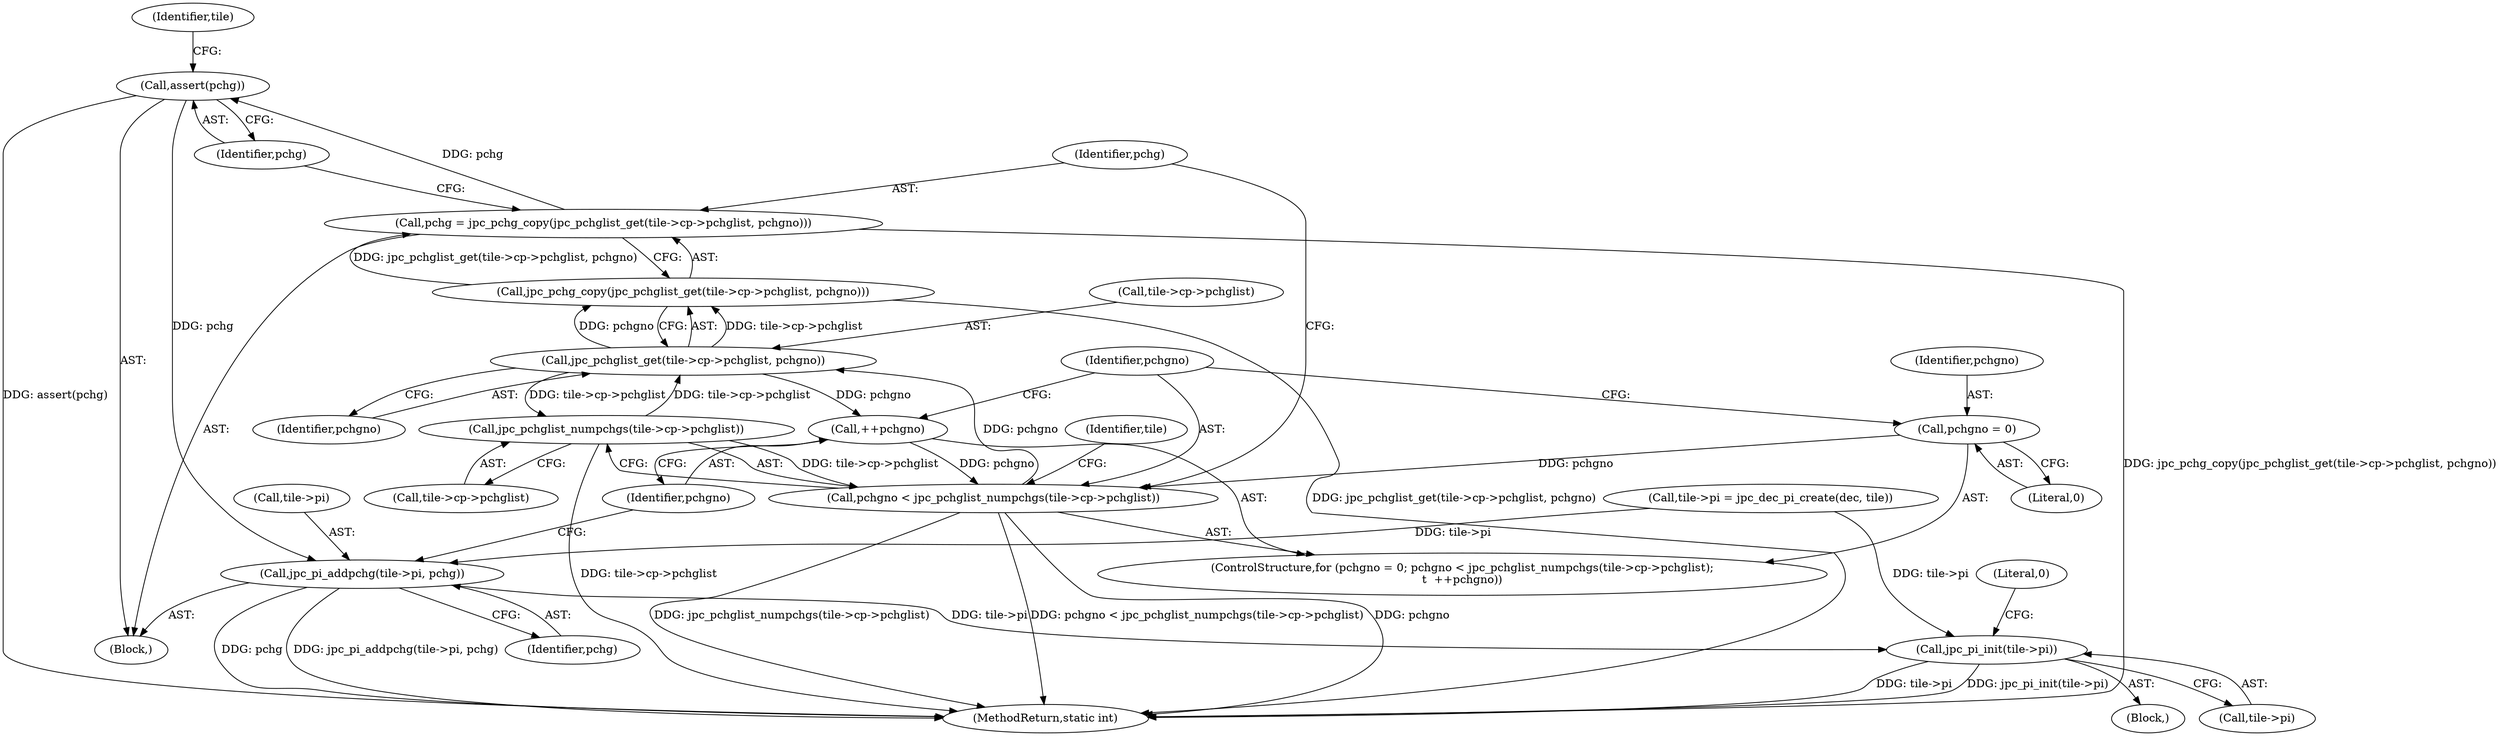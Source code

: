 digraph "0_jasper_1abc2e5a401a4bf1d5ca4df91358ce5df111f495@API" {
"1001406" [label="(Call,assert(pchg))"];
"1001396" [label="(Call,pchg = jpc_pchg_copy(jpc_pchglist_get(tile->cp->pchglist, pchgno)))"];
"1001398" [label="(Call,jpc_pchg_copy(jpc_pchglist_get(tile->cp->pchglist, pchgno)))"];
"1001399" [label="(Call,jpc_pchglist_get(tile->cp->pchglist, pchgno))"];
"1001387" [label="(Call,jpc_pchglist_numpchgs(tile->cp->pchglist))"];
"1001385" [label="(Call,pchgno < jpc_pchglist_numpchgs(tile->cp->pchglist))"];
"1001382" [label="(Call,pchgno = 0)"];
"1001393" [label="(Call,++pchgno)"];
"1001408" [label="(Call,jpc_pi_addpchg(tile->pi, pchg))"];
"1001413" [label="(Call,jpc_pi_init(tile->pi))"];
"1001407" [label="(Identifier,pchg)"];
"1001395" [label="(Block,)"];
"1001415" [label="(Identifier,tile)"];
"1001396" [label="(Call,pchg = jpc_pchg_copy(jpc_pchglist_get(tile->cp->pchglist, pchgno)))"];
"1001381" [label="(ControlStructure,for (pchgno = 0; pchgno < jpc_pchglist_numpchgs(tile->cp->pchglist);\n\t  ++pchgno))"];
"1001412" [label="(Identifier,pchg)"];
"1001418" [label="(Literal,0)"];
"1001406" [label="(Call,assert(pchg))"];
"1001394" [label="(Identifier,pchgno)"];
"1001382" [label="(Call,pchgno = 0)"];
"1001386" [label="(Identifier,pchgno)"];
"1001399" [label="(Call,jpc_pchglist_get(tile->cp->pchglist, pchgno))"];
"1001408" [label="(Call,jpc_pi_addpchg(tile->pi, pchg))"];
"1001419" [label="(MethodReturn,static int)"];
"1001405" [label="(Identifier,pchgno)"];
"1000105" [label="(Block,)"];
"1001393" [label="(Call,++pchgno)"];
"1001384" [label="(Literal,0)"];
"1001383" [label="(Identifier,pchgno)"];
"1001413" [label="(Call,jpc_pi_init(tile->pi))"];
"1001409" [label="(Call,tile->pi)"];
"1001387" [label="(Call,jpc_pchglist_numpchgs(tile->cp->pchglist))"];
"1001410" [label="(Identifier,tile)"];
"1001398" [label="(Call,jpc_pchg_copy(jpc_pchglist_get(tile->cp->pchglist, pchgno)))"];
"1001385" [label="(Call,pchgno < jpc_pchglist_numpchgs(tile->cp->pchglist))"];
"1001414" [label="(Call,tile->pi)"];
"1001400" [label="(Call,tile->cp->pchglist)"];
"1001370" [label="(Call,tile->pi = jpc_dec_pi_create(dec, tile))"];
"1001388" [label="(Call,tile->cp->pchglist)"];
"1001397" [label="(Identifier,pchg)"];
"1001406" -> "1001395"  [label="AST: "];
"1001406" -> "1001407"  [label="CFG: "];
"1001407" -> "1001406"  [label="AST: "];
"1001410" -> "1001406"  [label="CFG: "];
"1001406" -> "1001419"  [label="DDG: assert(pchg)"];
"1001396" -> "1001406"  [label="DDG: pchg"];
"1001406" -> "1001408"  [label="DDG: pchg"];
"1001396" -> "1001395"  [label="AST: "];
"1001396" -> "1001398"  [label="CFG: "];
"1001397" -> "1001396"  [label="AST: "];
"1001398" -> "1001396"  [label="AST: "];
"1001407" -> "1001396"  [label="CFG: "];
"1001396" -> "1001419"  [label="DDG: jpc_pchg_copy(jpc_pchglist_get(tile->cp->pchglist, pchgno))"];
"1001398" -> "1001396"  [label="DDG: jpc_pchglist_get(tile->cp->pchglist, pchgno)"];
"1001398" -> "1001399"  [label="CFG: "];
"1001399" -> "1001398"  [label="AST: "];
"1001398" -> "1001419"  [label="DDG: jpc_pchglist_get(tile->cp->pchglist, pchgno)"];
"1001399" -> "1001398"  [label="DDG: tile->cp->pchglist"];
"1001399" -> "1001398"  [label="DDG: pchgno"];
"1001399" -> "1001405"  [label="CFG: "];
"1001400" -> "1001399"  [label="AST: "];
"1001405" -> "1001399"  [label="AST: "];
"1001399" -> "1001387"  [label="DDG: tile->cp->pchglist"];
"1001399" -> "1001393"  [label="DDG: pchgno"];
"1001387" -> "1001399"  [label="DDG: tile->cp->pchglist"];
"1001385" -> "1001399"  [label="DDG: pchgno"];
"1001387" -> "1001385"  [label="AST: "];
"1001387" -> "1001388"  [label="CFG: "];
"1001388" -> "1001387"  [label="AST: "];
"1001385" -> "1001387"  [label="CFG: "];
"1001387" -> "1001419"  [label="DDG: tile->cp->pchglist"];
"1001387" -> "1001385"  [label="DDG: tile->cp->pchglist"];
"1001385" -> "1001381"  [label="AST: "];
"1001386" -> "1001385"  [label="AST: "];
"1001397" -> "1001385"  [label="CFG: "];
"1001415" -> "1001385"  [label="CFG: "];
"1001385" -> "1001419"  [label="DDG: jpc_pchglist_numpchgs(tile->cp->pchglist)"];
"1001385" -> "1001419"  [label="DDG: pchgno < jpc_pchglist_numpchgs(tile->cp->pchglist)"];
"1001385" -> "1001419"  [label="DDG: pchgno"];
"1001382" -> "1001385"  [label="DDG: pchgno"];
"1001393" -> "1001385"  [label="DDG: pchgno"];
"1001382" -> "1001381"  [label="AST: "];
"1001382" -> "1001384"  [label="CFG: "];
"1001383" -> "1001382"  [label="AST: "];
"1001384" -> "1001382"  [label="AST: "];
"1001386" -> "1001382"  [label="CFG: "];
"1001393" -> "1001381"  [label="AST: "];
"1001393" -> "1001394"  [label="CFG: "];
"1001394" -> "1001393"  [label="AST: "];
"1001386" -> "1001393"  [label="CFG: "];
"1001408" -> "1001395"  [label="AST: "];
"1001408" -> "1001412"  [label="CFG: "];
"1001409" -> "1001408"  [label="AST: "];
"1001412" -> "1001408"  [label="AST: "];
"1001394" -> "1001408"  [label="CFG: "];
"1001408" -> "1001419"  [label="DDG: jpc_pi_addpchg(tile->pi, pchg)"];
"1001408" -> "1001419"  [label="DDG: pchg"];
"1001370" -> "1001408"  [label="DDG: tile->pi"];
"1001408" -> "1001413"  [label="DDG: tile->pi"];
"1001413" -> "1000105"  [label="AST: "];
"1001413" -> "1001414"  [label="CFG: "];
"1001414" -> "1001413"  [label="AST: "];
"1001418" -> "1001413"  [label="CFG: "];
"1001413" -> "1001419"  [label="DDG: tile->pi"];
"1001413" -> "1001419"  [label="DDG: jpc_pi_init(tile->pi)"];
"1001370" -> "1001413"  [label="DDG: tile->pi"];
}
